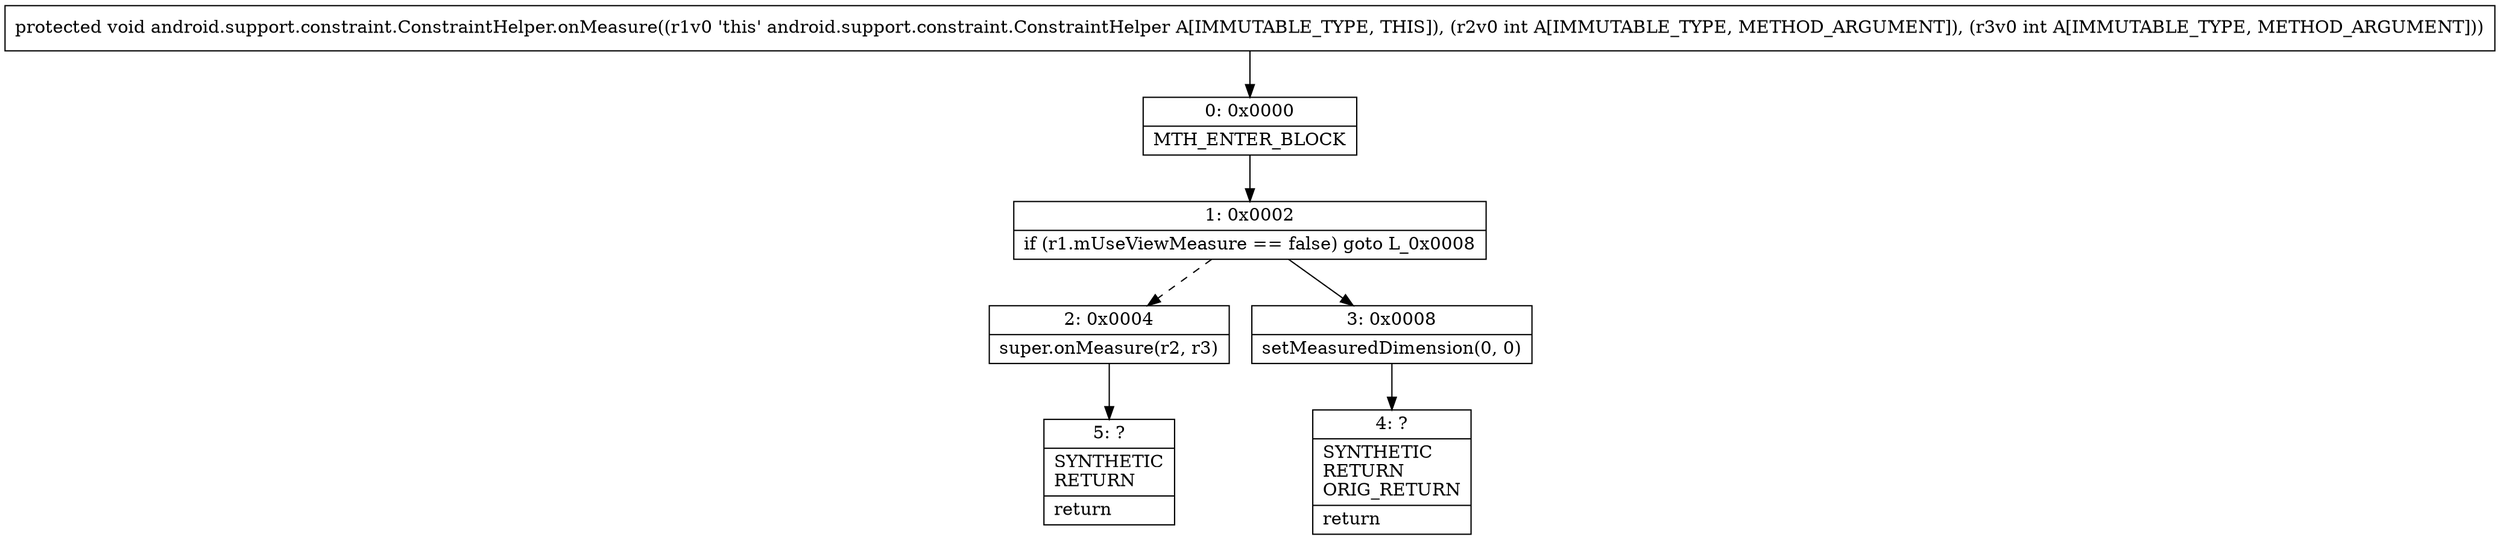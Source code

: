 digraph "CFG forandroid.support.constraint.ConstraintHelper.onMeasure(II)V" {
Node_0 [shape=record,label="{0\:\ 0x0000|MTH_ENTER_BLOCK\l}"];
Node_1 [shape=record,label="{1\:\ 0x0002|if (r1.mUseViewMeasure == false) goto L_0x0008\l}"];
Node_2 [shape=record,label="{2\:\ 0x0004|super.onMeasure(r2, r3)\l}"];
Node_3 [shape=record,label="{3\:\ 0x0008|setMeasuredDimension(0, 0)\l}"];
Node_4 [shape=record,label="{4\:\ ?|SYNTHETIC\lRETURN\lORIG_RETURN\l|return\l}"];
Node_5 [shape=record,label="{5\:\ ?|SYNTHETIC\lRETURN\l|return\l}"];
MethodNode[shape=record,label="{protected void android.support.constraint.ConstraintHelper.onMeasure((r1v0 'this' android.support.constraint.ConstraintHelper A[IMMUTABLE_TYPE, THIS]), (r2v0 int A[IMMUTABLE_TYPE, METHOD_ARGUMENT]), (r3v0 int A[IMMUTABLE_TYPE, METHOD_ARGUMENT])) }"];
MethodNode -> Node_0;
Node_0 -> Node_1;
Node_1 -> Node_2[style=dashed];
Node_1 -> Node_3;
Node_2 -> Node_5;
Node_3 -> Node_4;
}

